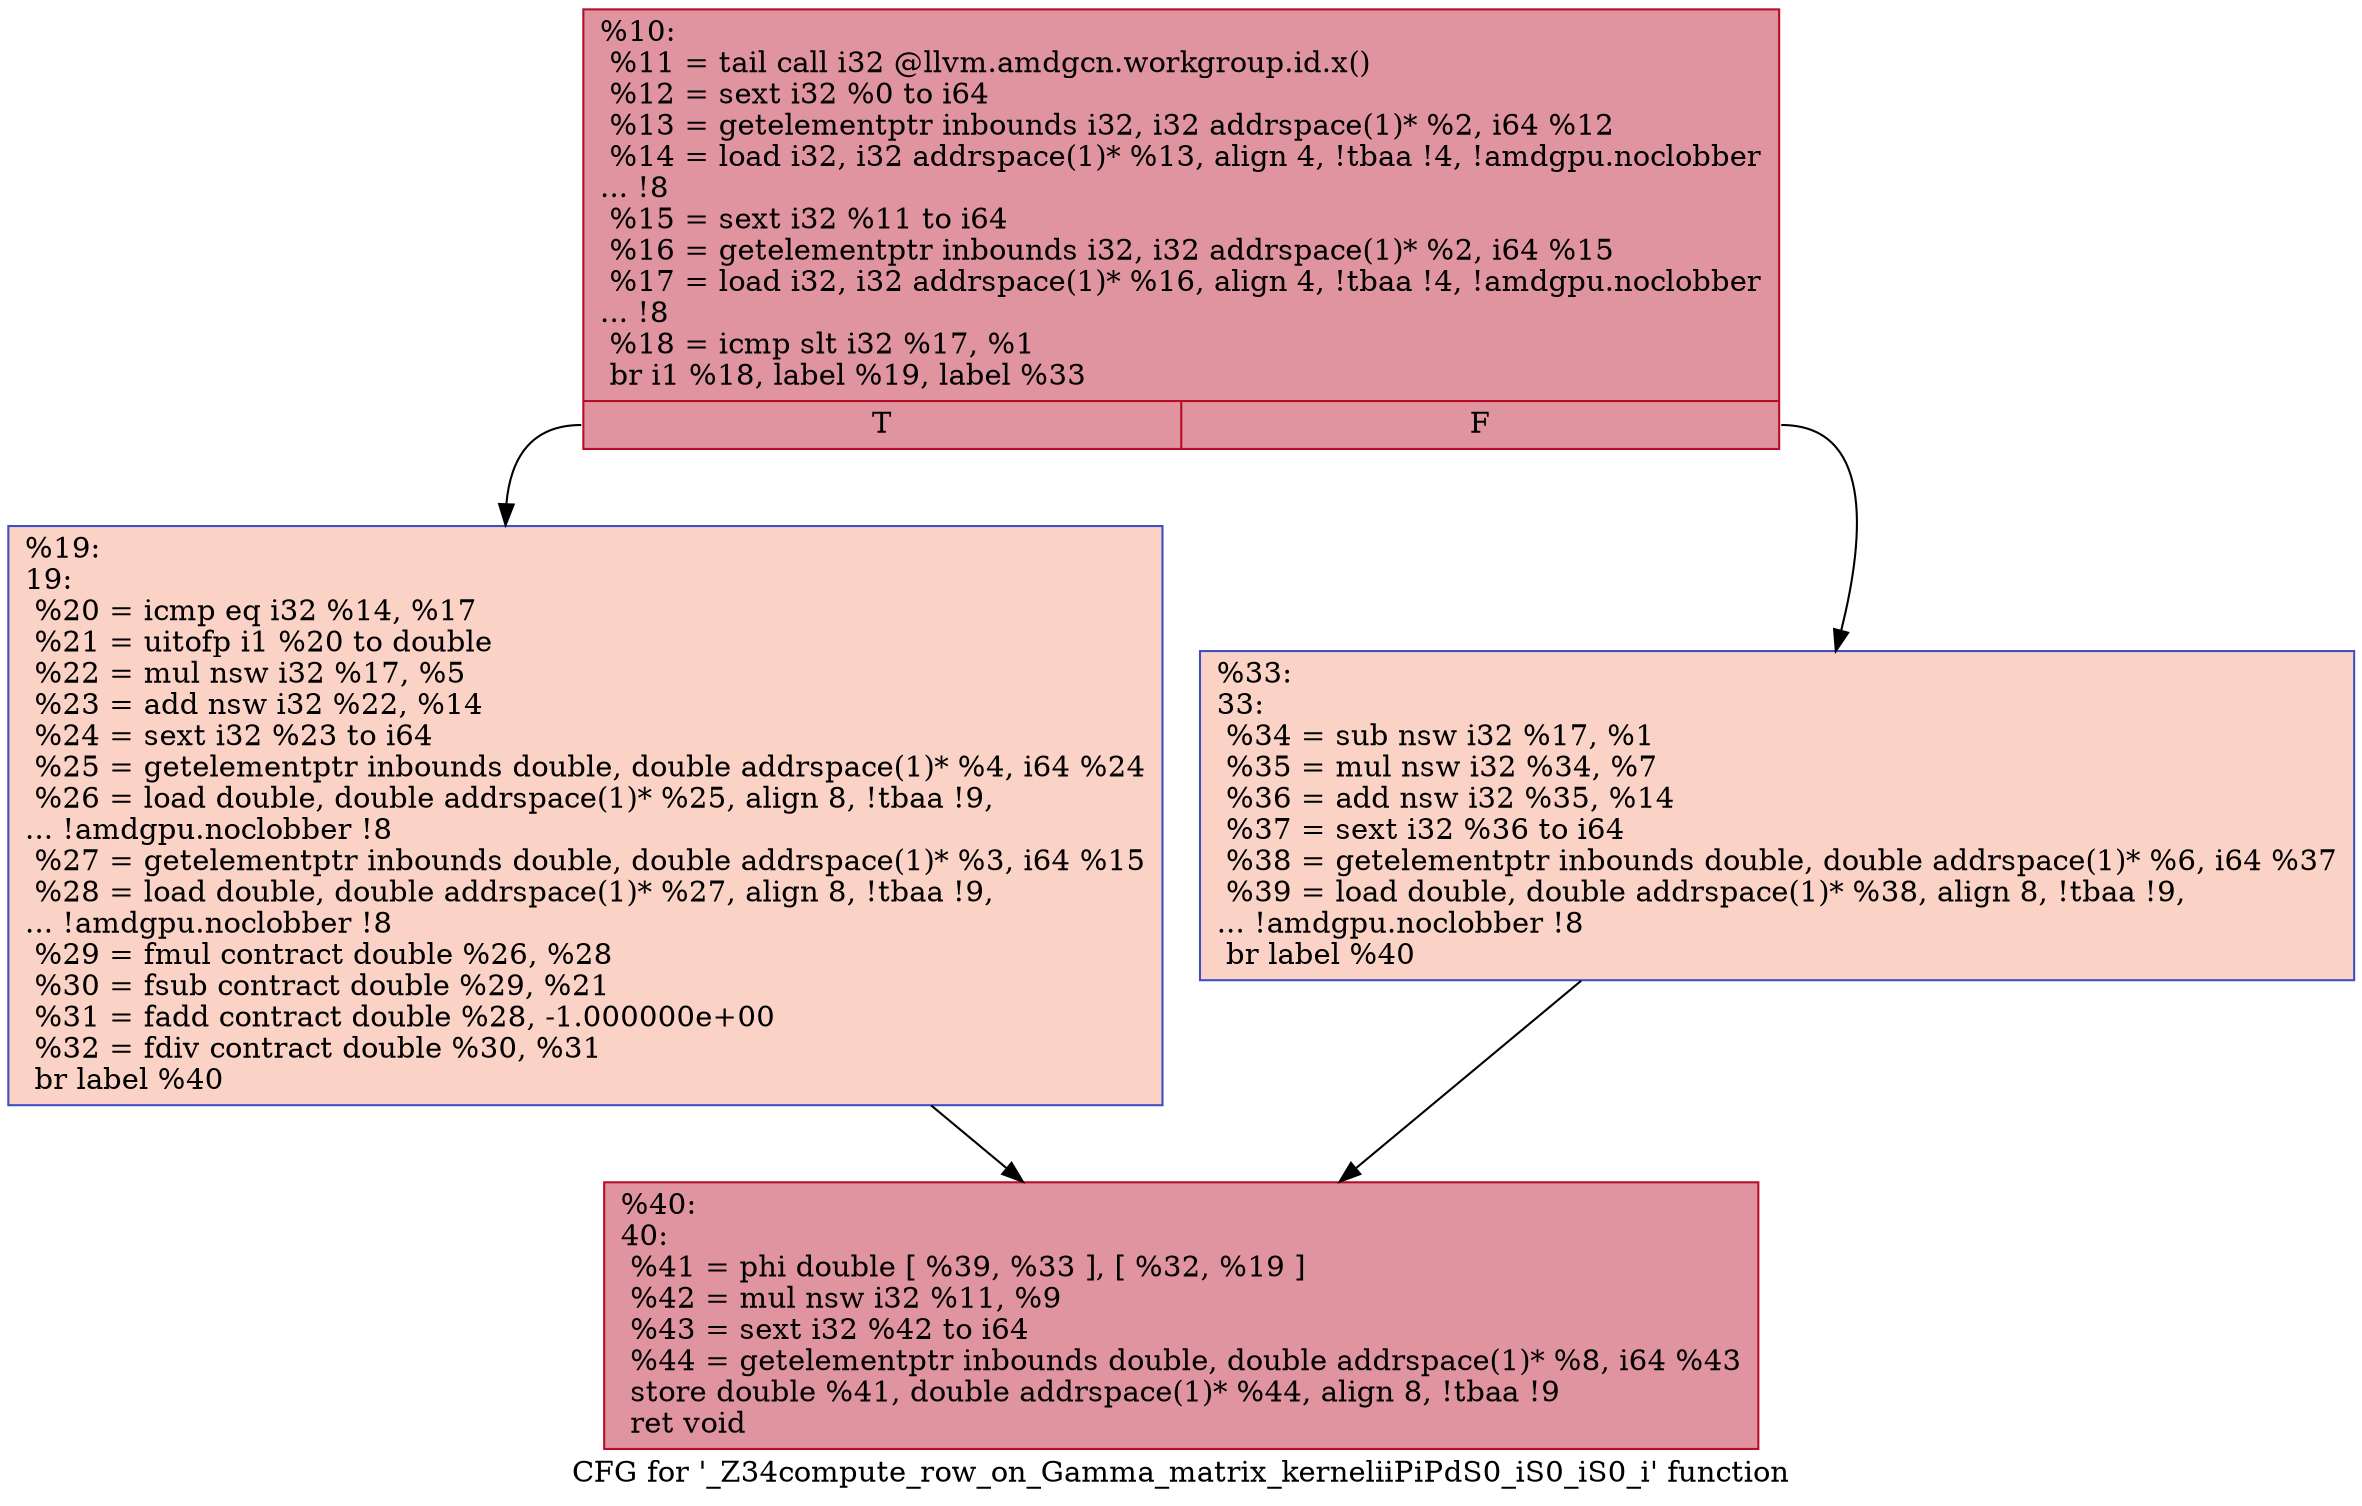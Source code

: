 digraph "CFG for '_Z34compute_row_on_Gamma_matrix_kerneliiPiPdS0_iS0_iS0_i' function" {
	label="CFG for '_Z34compute_row_on_Gamma_matrix_kerneliiPiPdS0_iS0_iS0_i' function";

	Node0x639a8f0 [shape=record,color="#b70d28ff", style=filled, fillcolor="#b70d2870",label="{%10:\l  %11 = tail call i32 @llvm.amdgcn.workgroup.id.x()\l  %12 = sext i32 %0 to i64\l  %13 = getelementptr inbounds i32, i32 addrspace(1)* %2, i64 %12\l  %14 = load i32, i32 addrspace(1)* %13, align 4, !tbaa !4, !amdgpu.noclobber\l... !8\l  %15 = sext i32 %11 to i64\l  %16 = getelementptr inbounds i32, i32 addrspace(1)* %2, i64 %15\l  %17 = load i32, i32 addrspace(1)* %16, align 4, !tbaa !4, !amdgpu.noclobber\l... !8\l  %18 = icmp slt i32 %17, %1\l  br i1 %18, label %19, label %33\l|{<s0>T|<s1>F}}"];
	Node0x639a8f0:s0 -> Node0x639d4d0;
	Node0x639a8f0:s1 -> Node0x639d560;
	Node0x639d4d0 [shape=record,color="#3d50c3ff", style=filled, fillcolor="#f59c7d70",label="{%19:\l19:                                               \l  %20 = icmp eq i32 %14, %17\l  %21 = uitofp i1 %20 to double\l  %22 = mul nsw i32 %17, %5\l  %23 = add nsw i32 %22, %14\l  %24 = sext i32 %23 to i64\l  %25 = getelementptr inbounds double, double addrspace(1)* %4, i64 %24\l  %26 = load double, double addrspace(1)* %25, align 8, !tbaa !9,\l... !amdgpu.noclobber !8\l  %27 = getelementptr inbounds double, double addrspace(1)* %3, i64 %15\l  %28 = load double, double addrspace(1)* %27, align 8, !tbaa !9,\l... !amdgpu.noclobber !8\l  %29 = fmul contract double %26, %28\l  %30 = fsub contract double %29, %21\l  %31 = fadd contract double %28, -1.000000e+00\l  %32 = fdiv contract double %30, %31\l  br label %40\l}"];
	Node0x639d4d0 -> Node0x639c6d0;
	Node0x639d560 [shape=record,color="#3d50c3ff", style=filled, fillcolor="#f59c7d70",label="{%33:\l33:                                               \l  %34 = sub nsw i32 %17, %1\l  %35 = mul nsw i32 %34, %7\l  %36 = add nsw i32 %35, %14\l  %37 = sext i32 %36 to i64\l  %38 = getelementptr inbounds double, double addrspace(1)* %6, i64 %37\l  %39 = load double, double addrspace(1)* %38, align 8, !tbaa !9,\l... !amdgpu.noclobber !8\l  br label %40\l}"];
	Node0x639d560 -> Node0x639c6d0;
	Node0x639c6d0 [shape=record,color="#b70d28ff", style=filled, fillcolor="#b70d2870",label="{%40:\l40:                                               \l  %41 = phi double [ %39, %33 ], [ %32, %19 ]\l  %42 = mul nsw i32 %11, %9\l  %43 = sext i32 %42 to i64\l  %44 = getelementptr inbounds double, double addrspace(1)* %8, i64 %43\l  store double %41, double addrspace(1)* %44, align 8, !tbaa !9\l  ret void\l}"];
}
